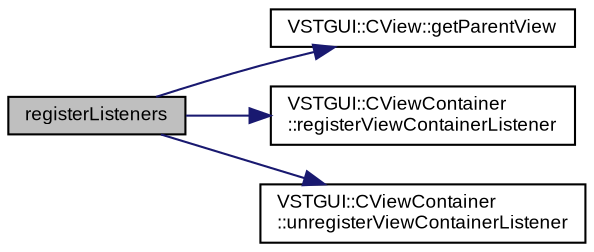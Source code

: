 digraph "registerListeners"
{
  bgcolor="transparent";
  edge [fontname="Arial",fontsize="9",labelfontname="Arial",labelfontsize="9"];
  node [fontname="Arial",fontsize="9",shape=record];
  rankdir="LR";
  Node1 [label="registerListeners",height=0.2,width=0.4,color="black", fillcolor="grey75", style="filled" fontcolor="black"];
  Node1 -> Node2 [color="midnightblue",fontsize="9",style="solid",fontname="Arial"];
  Node2 [label="VSTGUI::CView::getParentView",height=0.2,width=0.4,color="black",URL="$class_v_s_t_g_u_i_1_1_c_view.html#ac45407fc7304ee33c5729fa04edaea76",tooltip="get parent view "];
  Node1 -> Node3 [color="midnightblue",fontsize="9",style="solid",fontname="Arial"];
  Node3 [label="VSTGUI::CViewContainer\l::registerViewContainerListener",height=0.2,width=0.4,color="black",URL="$class_v_s_t_g_u_i_1_1_c_view_container.html#a0d628d03ba84480dca65aef15a19c5b4"];
  Node1 -> Node4 [color="midnightblue",fontsize="9",style="solid",fontname="Arial"];
  Node4 [label="VSTGUI::CViewContainer\l::unregisterViewContainerListener",height=0.2,width=0.4,color="black",URL="$class_v_s_t_g_u_i_1_1_c_view_container.html#a4263f587ad1d090ad3b8468f88c886b8"];
}
